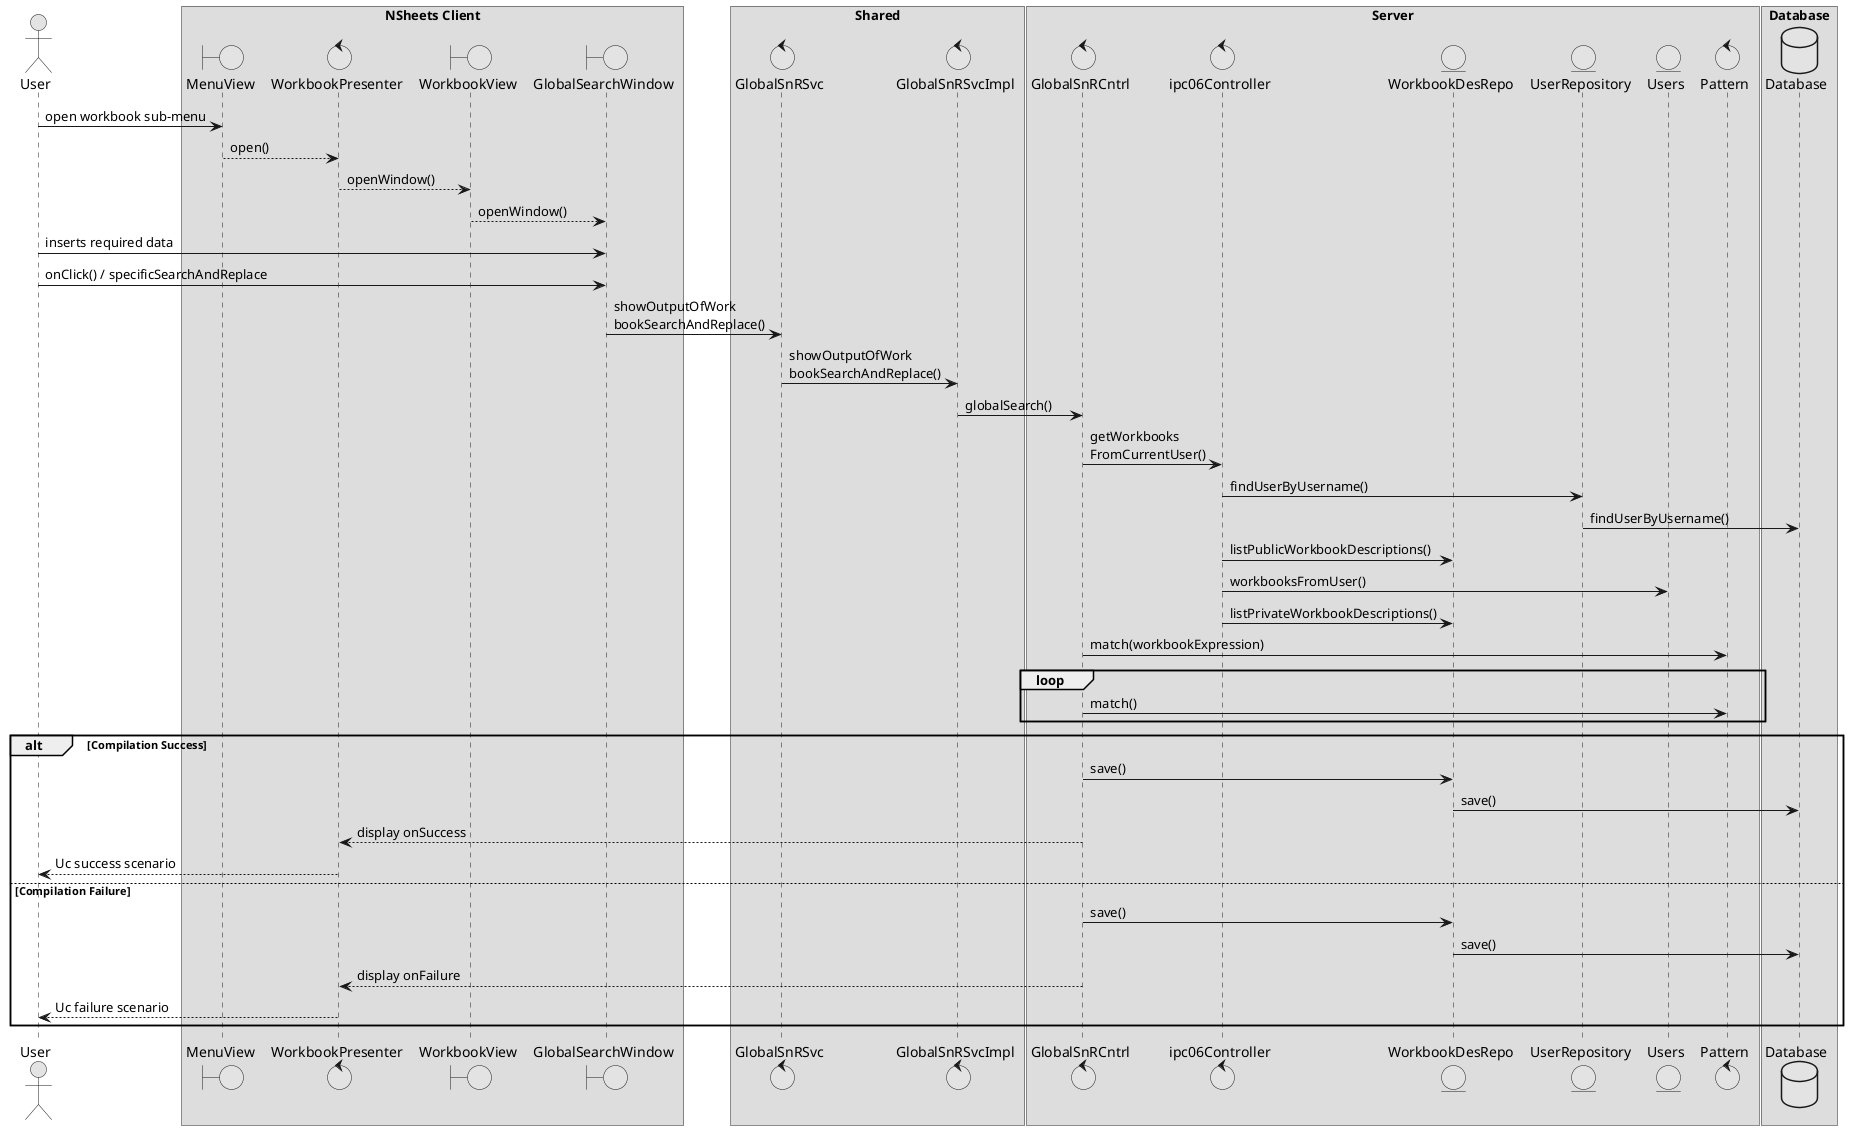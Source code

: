 @startuml  design1.png
skinparam handwritten false
skinparam monochrome true
skinparam packageStyle rect
skinparam defaultFontName FG Virgil
skinparam shadowing false

actor User
boundary MenuView
control WorkbookPresenter
boundary GlobalSearchWindow
boundary WorkbookView
control GlobalSnRCntrl
control GlobalSnRSvc
control GlobalSnRSvcImpl
control ipc06Controller
control Pattern
entity WorkbookDesRepo
entity UserRepository
entity Users
database Database

box "NSheets Client"
participant MenuView
participant WorkbookPresenter
participant WorkbookView
participant GlobalSearchWindow
end box

box "Shared"
participant GlobalSnRSvc
participant GlobalSnRSvcImpl
end box

box "Server"
participant GlobalSnRCntrl
participant ipc06Controller
participant WorkbookDesRepo
participant UserRepository
participant Users
control Pattern
end box

box "Database"
participant Database
end box

User -> MenuView : open workbook sub-menu
MenuView --> WorkbookPresenter : open()
WorkbookPresenter --> WorkbookView : openWindow()
WorkbookView --> GlobalSearchWindow : openWindow()
User -> GlobalSearchWindow : inserts required data
User -> GlobalSearchWindow : onClick() / specificSearchAndReplace
GlobalSearchWindow -> GlobalSnRSvc : showOutputOfWork\nbookSearchAndReplace()
GlobalSnRSvc -> GlobalSnRSvcImpl : showOutputOfWork\nbookSearchAndReplace()
GlobalSnRSvcImpl -> GlobalSnRCntrl : globalSearch()
GlobalSnRCntrl -> ipc06Controller : getWorkbooks\nFromCurrentUser()
ipc06Controller -> UserRepository : findUserByUsername()
UserRepository -> Database : findUserByUsername()
ipc06Controller -> WorkbookDesRepo : listPublicWorkbookDescriptions()
ipc06Controller -> Users : workbooksFromUser()
ipc06Controller -> WorkbookDesRepo :listPrivateWorkbookDescriptions()
GlobalSnRCntrl -> Pattern : match(workbookExpression)
loop
GlobalSnRCntrl -> Pattern : match()
end loop

alt Compilation Success
GlobalSnRCntrl -> WorkbookDesRepo : save()
WorkbookDesRepo -> Database : save()
GlobalSnRCntrl --> WorkbookPresenter : display onSuccess
WorkbookPresenter --> User : Uc success scenario
else Compilation Failure
GlobalSnRCntrl -> WorkbookDesRepo : save()
WorkbookDesRepo -> Database : save()
GlobalSnRCntrl --> WorkbookPresenter : display onFailure
WorkbookPresenter --> User : Uc failure scenario
end

@enduml